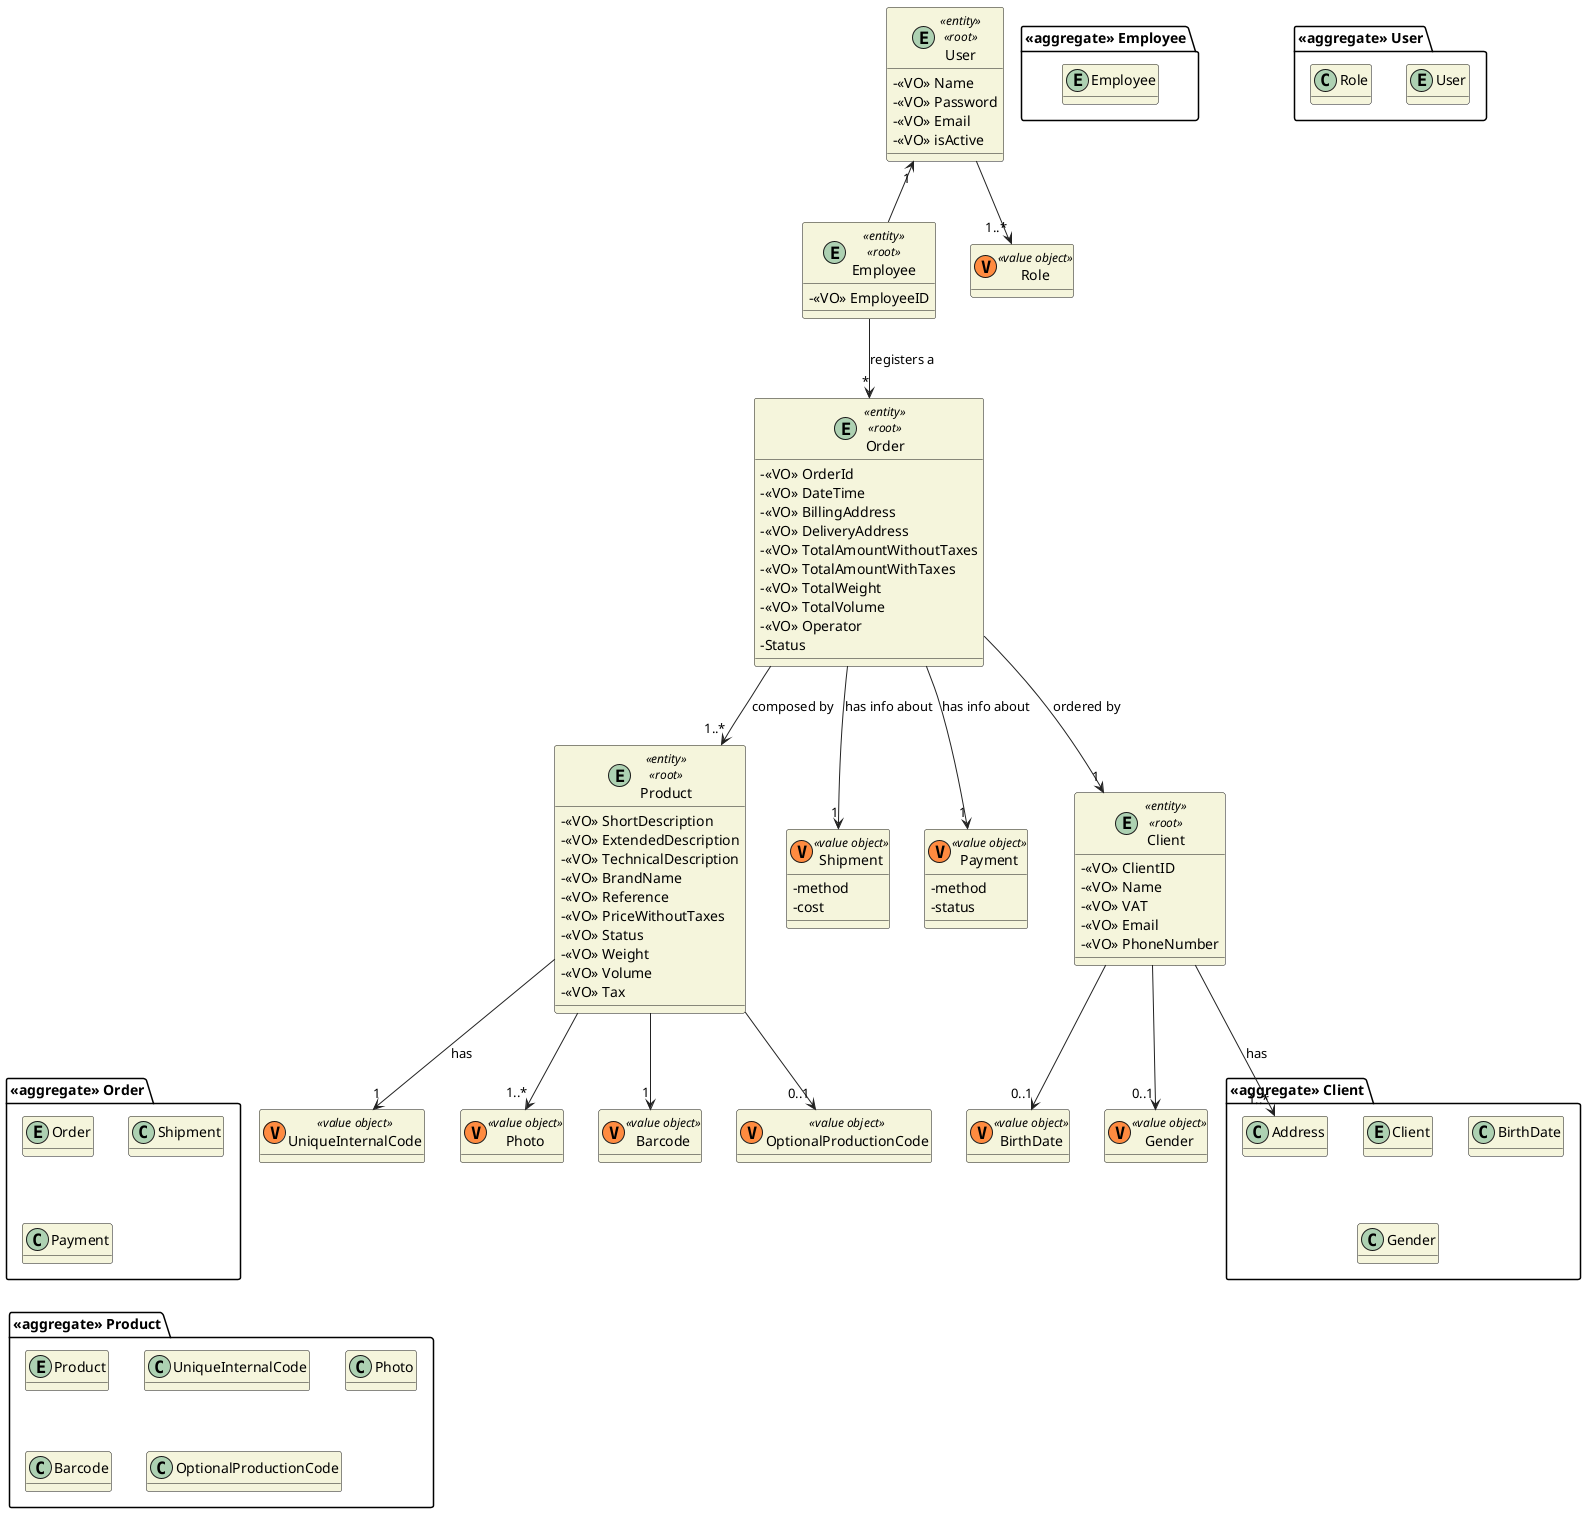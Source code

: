 @startuml

skinparam classAttributeIconSize 0
hide empty attributes
skinparam classBackgroundColor beige
skinparam ArrowColor #222222

package "<<aggregate>> Order" {
    entity Order
    class Shipment
    class Payment
}

package "<<aggregate>> Client" {
    entity Client
    class Address
    class BirthDate
    class Gender
}

package "<<aggregate>> Employee" {
    entity Employee
}

package "<<aggregate>> User" {
    entity User
    class Role
}

package "<<aggregate>> Product" {
    entity Product
    class UniqueInternalCode
    class Photo
    class Barcode
    class OptionalProductionCode
}

entity Product <<entity>> <<root>> {
    -<<VO>> ShortDescription
    -<<VO>> ExtendedDescription
    -<<VO>> TechnicalDescription
    -<<VO>> BrandName
    -<<VO>> Reference
    -<<VO>> PriceWithoutTaxes
    -<<VO>> Status /'Available, Temporarily Unavailable, Unavailable'/
    -<<VO>> Weight
    -<<VO>> Volume
    -<<VO>> Tax
}

class UniqueInternalCode <<(V,#FF8B40) value object>>
class Photo <<(V,#FF8B40) value object>>
class Barcode <<(V,#FF8B40) value object>>
class OptionalProductionCode <<(V,#FF8B40) value object>>

entity Order <<entity>> <<root>> {
    -<<VO>> OrderId /'automatically generated'/
    -<<VO>> DateTime /'automatically generated na hora do registo do sistema'/
    -<<VO>> BillingAddress
    -<<VO>> DeliveryAddress
    -<<VO>> TotalAmountWithoutTaxes
    -<<VO>> TotalAmountWithTaxes
    -<<VO>> TotalWeight
    -<<VO>> TotalVolume
    -<<VO>> Operator
    -Status /'(CONFIRM WITH CLIENT: registered, payment pending, being prepared on the warehouse, dispatched, delivered by carrier, received by customer)'/
}

class Shipment <<(V,#FF8B40) value object>> {
    -method
    -cost
}

class Payment <<(V,#FF8B40) value object>> {
    -method
    -status
}

entity Client <<entity>> <<root>> {
    - <<VO>> ClientID
    - <<VO>> Name
    - <<VO>> VAT
    - <<VO>> Email
    - <<VO>> PhoneNumber
    /'- <<VO>> BirthDate'/ /'optional'/
    /'- <<VO>> Gender'/ /'optional'/
}

class BirthDate <<(V,#FF8B40) value object>> {}
class Gender <<(V,#FF8B40) value object>> {}

entity Employee <<entity>> <<root>> {
    - <<VO>> EmployeeID
}

entity User <<entity>> <<root>> {
    - <<VO>> Name
    - <<VO>> Password
    - <<VO>> Email
    - <<VO>> isActive
}

class Role <<(V,#FF8B40) value object>> {

}

Order --> "1" Client : ordered by
Order --> "1..*" Product : composed by
Order --> "1" Shipment : has info about
Order --> "1" Payment : has info about

Client --> "1..*" Address : has
Client --> "0..1" BirthDate
Client --> "0..1" Gender

Employee --> "*" Order : registers a

User --> "1..*" Role
User "1" <-- Employee

Product --> "1" UniqueInternalCode : has
Product --> "1..*" Photo
Product --> "1" Barcode
Product --> "0..1" OptionalProductionCode

@enduml